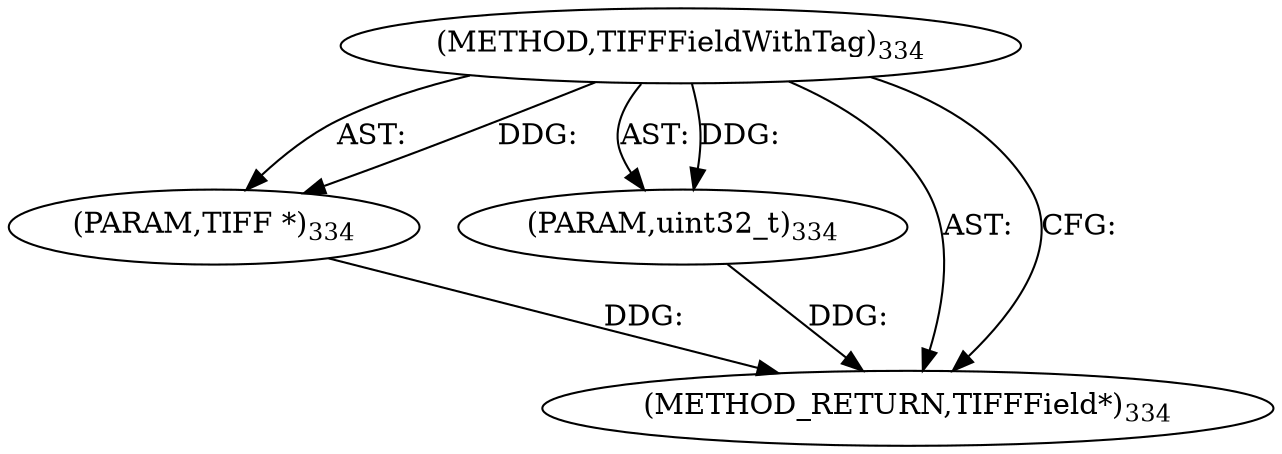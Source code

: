 digraph "TIFFFieldWithTag" {  
"8425" [label = <(METHOD,TIFFFieldWithTag)<SUB>334</SUB>> ]
"8426" [label = <(PARAM,TIFF *)<SUB>334</SUB>> ]
"8427" [label = <(PARAM,uint32_t)<SUB>334</SUB>> ]
"8428" [label = <(METHOD_RETURN,TIFFField*)<SUB>334</SUB>> ]
  "8425" -> "8426"  [ label = "AST: "] 
  "8425" -> "8427"  [ label = "AST: "] 
  "8425" -> "8428"  [ label = "AST: "] 
  "8425" -> "8428"  [ label = "CFG: "] 
  "8426" -> "8428"  [ label = "DDG: "] 
  "8427" -> "8428"  [ label = "DDG: "] 
  "8425" -> "8426"  [ label = "DDG: "] 
  "8425" -> "8427"  [ label = "DDG: "] 
}
